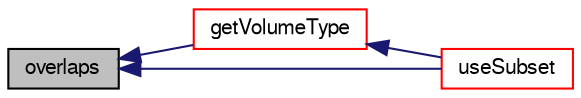 digraph "overlaps"
{
  bgcolor="transparent";
  edge [fontname="FreeSans",fontsize="10",labelfontname="FreeSans",labelfontsize="10"];
  node [fontname="FreeSans",fontsize="10",shape=record];
  rankdir="LR";
  Node48 [label="overlaps",height=0.2,width=0.4,color="black", fillcolor="grey75", style="filled", fontcolor="black"];
  Node48 -> Node49 [dir="back",color="midnightblue",fontsize="10",style="solid",fontname="FreeSans"];
  Node49 [label="getVolumeType",height=0.2,width=0.4,color="red",URL="$a25054.html#a48737f260350c0145adb2d05de69373a",tooltip="Get type (inside,outside,mixed,unknown) of point w.r.t. surface. "];
  Node49 -> Node51 [dir="back",color="midnightblue",fontsize="10",style="solid",fontname="FreeSans"];
  Node51 [label="useSubset",height=0.2,width=0.4,color="red",URL="$a25054.html#a58788497e7ea290023cc9c00730639ff"];
  Node48 -> Node51 [dir="back",color="midnightblue",fontsize="10",style="solid",fontname="FreeSans"];
}
